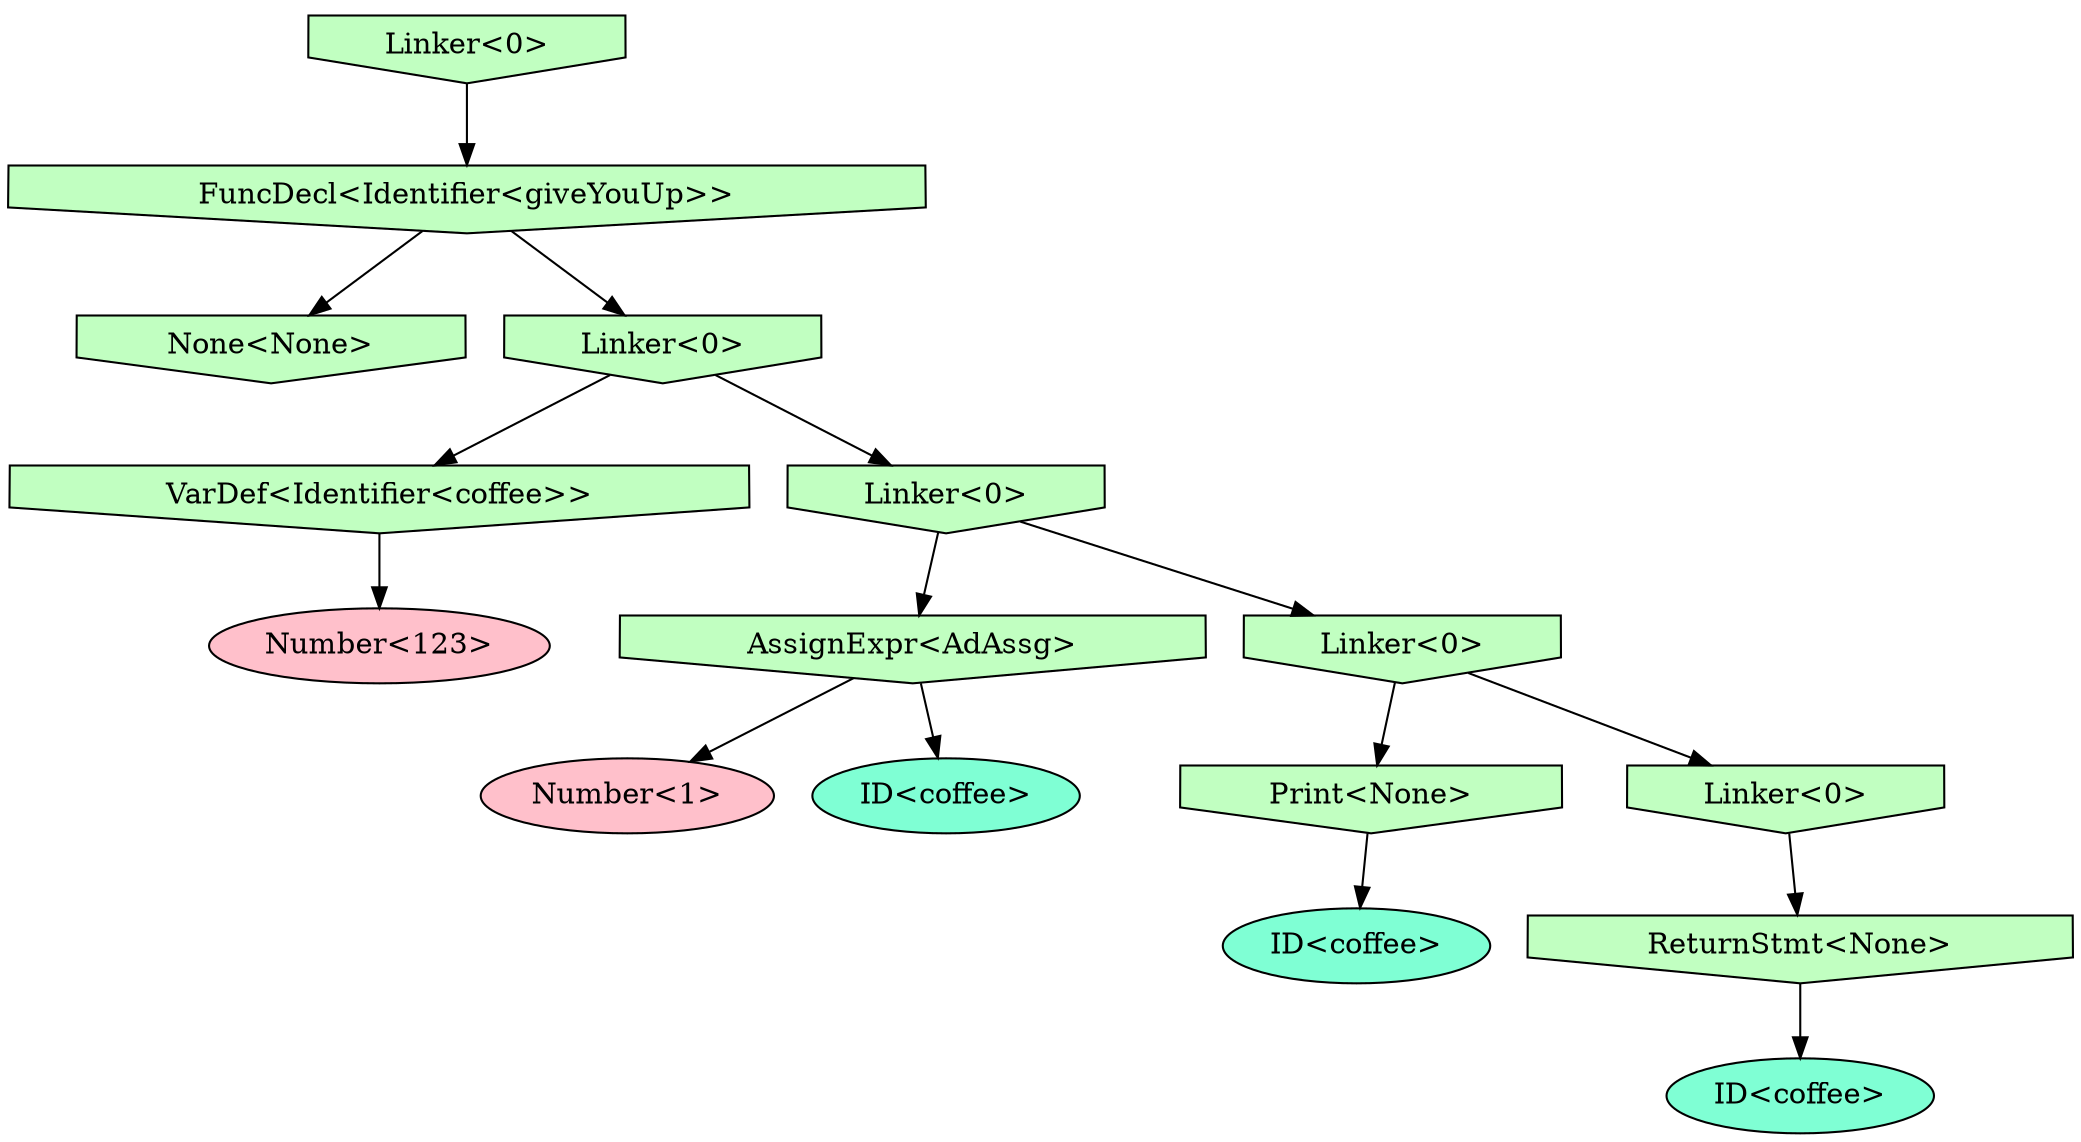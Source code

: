 digraph structure {
node0x7f8d65f04450[label="Linker<0>" shape=invhouse fillcolor=darkseagreen1 style=filled]
node0x7f8d65f04450->node0x7f8d65f04410
node0x7f8d65f04410[label="FuncDecl<Identifier<giveYouUp>>" shape=invhouse fillcolor=darkseagreen1 style=filled]
node0x7f8d65f04410->node0x7f8d65f04090
node0x7f8d65f04090[label="None<None>" shape=invhouse fillcolor=darkseagreen1 style=filled]
node0x7f8d65f04410->node0x7f8d65f04150
node0x7f8d65f04150[label="Linker<0>" shape=invhouse fillcolor=darkseagreen1 style=filled]
node0x7f8d65f04150->node0x7f8d65f040d0
node0x7f8d65f040d0[label="VarDef<Identifier<coffee>>" shape=invhouse fillcolor=darkseagreen1 style=filled]
node0x7f8d65f040d0->node0x7f8d65f04110
node0x7f8d65f04110[label="Number<123>" shape=oval fillcolor=pink style=filled]
node0x7f8d65f04150->node0x7f8d65f04250
node0x7f8d65f04250[label="Linker<0>" shape=invhouse fillcolor=darkseagreen1 style=filled]
node0x7f8d65f04250->node0x7f8d65f041d0
node0x7f8d65f041d0[label="AssignExpr<AdAssg>" shape=invhouse fillcolor=darkseagreen1 style=filled]
node0x7f8d65f041d0->node0x7f8d65f04190
node0x7f8d65f04190[label="Number<1>" shape=oval fillcolor=pink style=filled]
node0x7f8d65f041d0->node0x7f8d65f04210
node0x7f8d65f04210[label="ID<coffee>" shape=oval fillcolor=aquamarine style=filled]
node0x7f8d65f04250->node0x7f8d65f04310
node0x7f8d65f04310[label="Linker<0>" shape=invhouse fillcolor=darkseagreen1 style=filled]
node0x7f8d65f04310->node0x7f8d65f042d0
node0x7f8d65f042d0[label="Print<None>" shape=invhouse fillcolor=darkseagreen1 style=filled]
node0x7f8d65f042d0->node0x7f8d65f04290
node0x7f8d65f04290[label="ID<coffee>" shape=oval fillcolor=aquamarine style=filled]
node0x7f8d65f04310->node0x7f8d65f043d0
node0x7f8d65f043d0[label="Linker<0>" shape=invhouse fillcolor=darkseagreen1 style=filled]
node0x7f8d65f043d0->node0x7f8d65f04390
node0x7f8d65f04390[label="ReturnStmt<None>" shape=invhouse fillcolor=darkseagreen1 style=filled]
node0x7f8d65f04390->node0x7f8d65f04350
node0x7f8d65f04350[label="ID<coffee>" shape=oval fillcolor=aquamarine style=filled]
}
